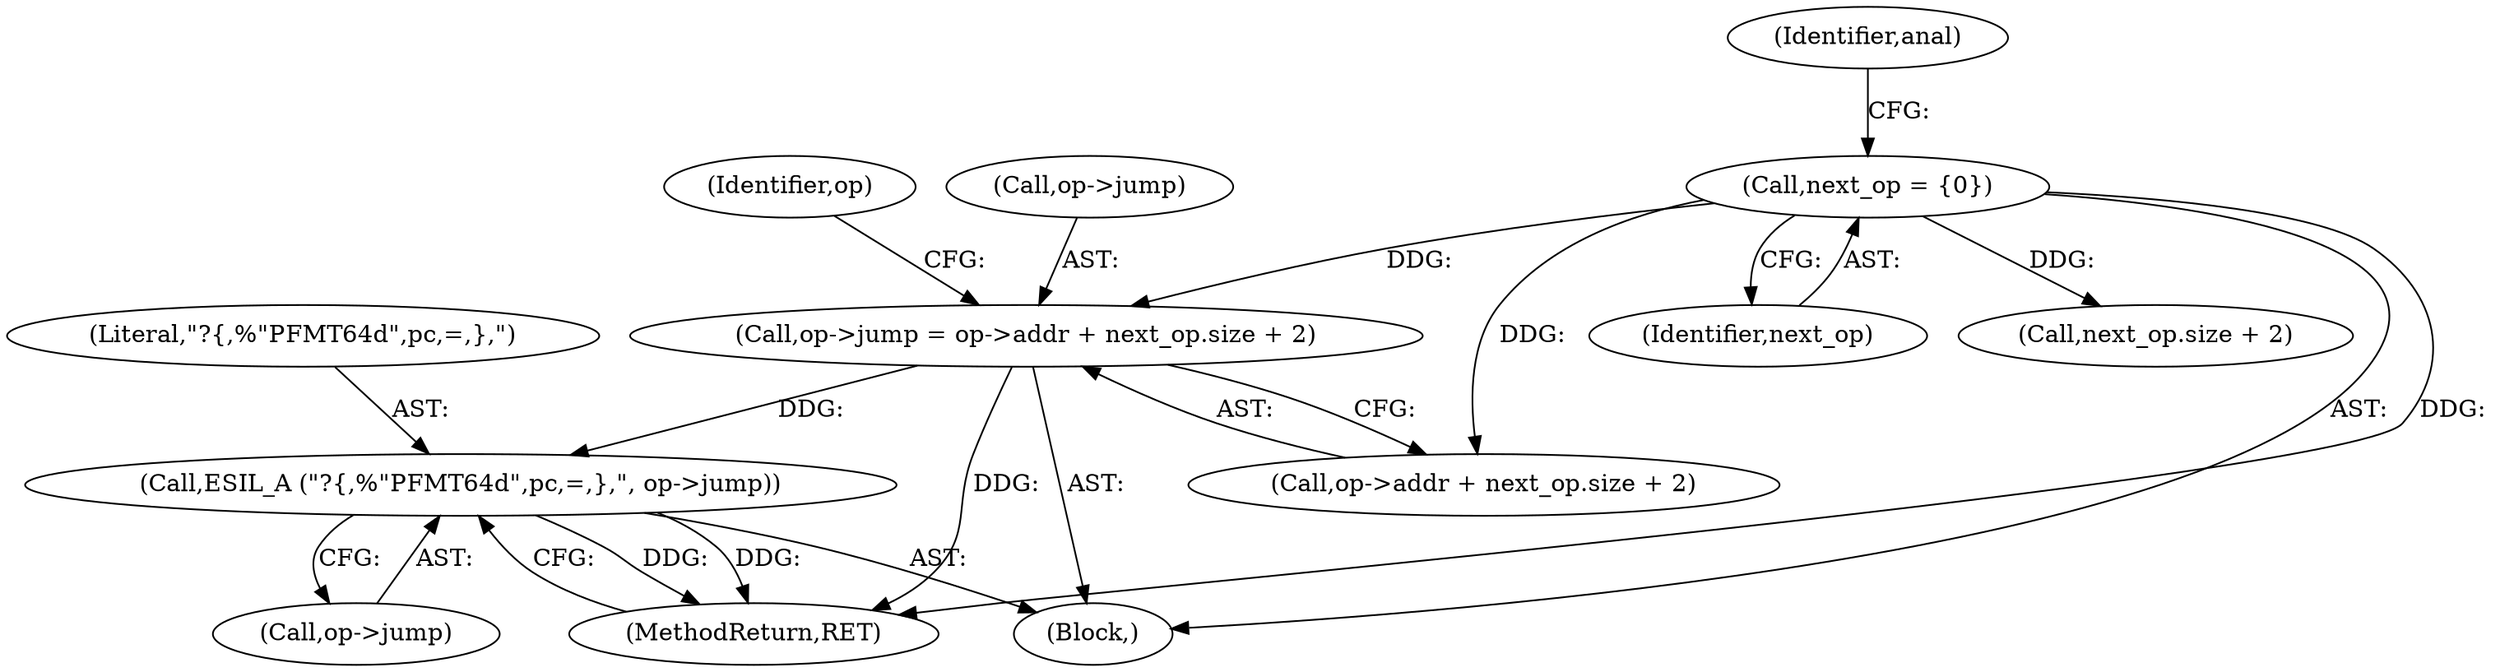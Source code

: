 digraph "0_radare2_25a3703ef2e015bbe1d1f16f6b2f63bb10dd34f4@integer" {
"1000165" [label="(Call,op->jump = op->addr + next_op.size + 2)"];
"1000136" [label="(Call,next_op = {0})"];
"1000198" [label="(Call,ESIL_A (\"?{,%\"PFMT64d\",pc,=,},\", op->jump))"];
"1000180" [label="(Identifier,op)"];
"1000165" [label="(Call,op->jump = op->addr + next_op.size + 2)"];
"1000198" [label="(Call,ESIL_A (\"?{,%\"PFMT64d\",pc,=,},\", op->jump))"];
"1000139" [label="(Identifier,anal)"];
"1000200" [label="(Call,op->jump)"];
"1000169" [label="(Call,op->addr + next_op.size + 2)"];
"1000137" [label="(Identifier,next_op)"];
"1000166" [label="(Call,op->jump)"];
"1000136" [label="(Call,next_op = {0})"];
"1000203" [label="(MethodReturn,RET)"];
"1000199" [label="(Literal,\"?{,%\"PFMT64d\",pc,=,},\")"];
"1000173" [label="(Call,next_op.size + 2)"];
"1000108" [label="(Block,)"];
"1000165" -> "1000108"  [label="AST: "];
"1000165" -> "1000169"  [label="CFG: "];
"1000166" -> "1000165"  [label="AST: "];
"1000169" -> "1000165"  [label="AST: "];
"1000180" -> "1000165"  [label="CFG: "];
"1000165" -> "1000203"  [label="DDG: "];
"1000136" -> "1000165"  [label="DDG: "];
"1000165" -> "1000198"  [label="DDG: "];
"1000136" -> "1000108"  [label="AST: "];
"1000136" -> "1000137"  [label="CFG: "];
"1000137" -> "1000136"  [label="AST: "];
"1000139" -> "1000136"  [label="CFG: "];
"1000136" -> "1000203"  [label="DDG: "];
"1000136" -> "1000169"  [label="DDG: "];
"1000136" -> "1000173"  [label="DDG: "];
"1000198" -> "1000108"  [label="AST: "];
"1000198" -> "1000200"  [label="CFG: "];
"1000199" -> "1000198"  [label="AST: "];
"1000200" -> "1000198"  [label="AST: "];
"1000203" -> "1000198"  [label="CFG: "];
"1000198" -> "1000203"  [label="DDG: "];
"1000198" -> "1000203"  [label="DDG: "];
}

